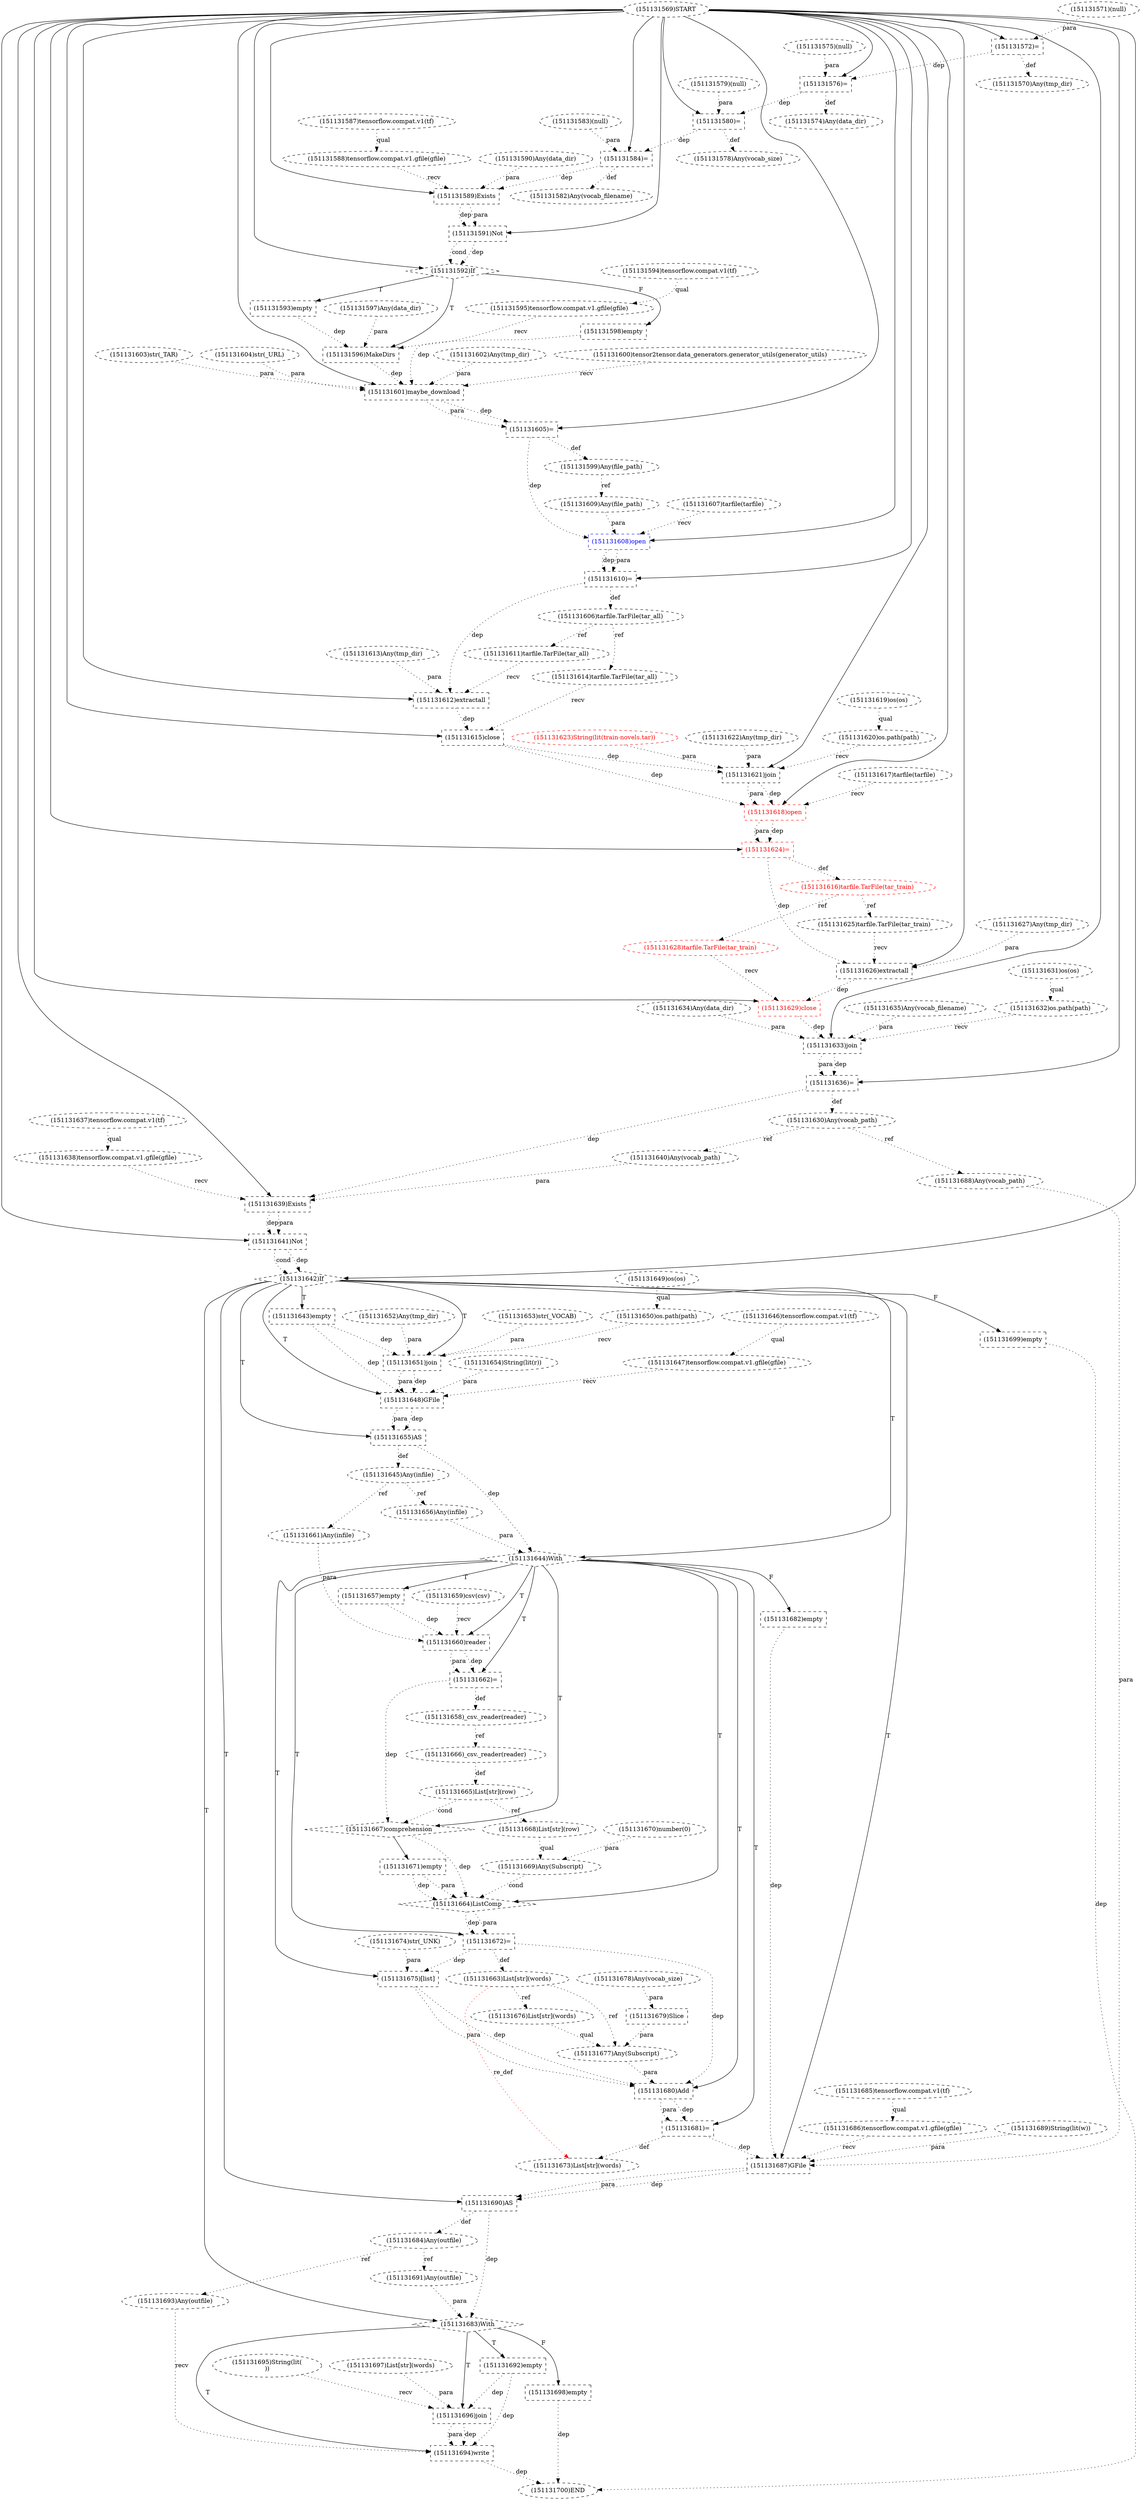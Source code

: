 digraph G {
1 [label="(151131672)=" shape=box style=dashed]
2 [label="(151131602)Any(tmp_dir)" shape=ellipse style=dashed]
3 [label="(151131610)=" shape=box style=dashed]
4 [label="(151131684)Any(outfile)" shape=ellipse style=dashed]
5 [label="(151131630)Any(vocab_path)" shape=ellipse style=dashed]
6 [label="(151131643)empty" shape=box style=dashed]
7 [label="(151131646)tensorflow.compat.v1(tf)" shape=ellipse style=dashed]
8 [label="(151131660)reader" shape=box style=dashed]
9 [label="(151131664)ListComp" shape=diamond style=dashed]
10 [label="(151131658)_csv._reader(reader)" shape=ellipse style=dashed]
11 [label="(151131647)tensorflow.compat.v1.gfile(gfile)" shape=ellipse style=dashed]
12 [label="(151131569)START" style=dashed]
13 [label="(151131620)os.path(path)" shape=ellipse style=dashed]
14 [label="(151131615)close" shape=box style=dashed]
15 [label="(151131651)join" shape=box style=dashed]
16 [label="(151131673)List[str](words)" shape=ellipse style=dashed]
17 [label="(151131629)close" shape=box style=dashed color=red fontcolor=red]
18 [label="(151131588)tensorflow.compat.v1.gfile(gfile)" shape=ellipse style=dashed]
19 [label="(151131668)List[str](row)" shape=ellipse style=dashed]
20 [label="(151131683)With" shape=diamond style=dashed]
21 [label="(151131642)If" shape=diamond style=dashed]
22 [label="(151131625)tarfile.TarFile(tar_train)" shape=ellipse style=dashed]
23 [label="(151131676)List[str](words)" shape=ellipse style=dashed]
24 [label="(151131608)open" shape=box style=dashed color=blue fontcolor=blue]
25 [label="(151131574)Any(data_dir)" shape=ellipse style=dashed]
26 [label="(151131592)If" shape=diamond style=dashed]
27 [label="(151131678)Any(vocab_size)" shape=ellipse style=dashed]
28 [label="(151131598)empty" shape=box style=dashed]
29 [label="(151131591)Not" shape=box style=dashed]
30 [label="(151131636)=" shape=box style=dashed]
31 [label="(151131681)=" shape=box style=dashed]
32 [label="(151131695)String(lit(
))" shape=ellipse style=dashed]
33 [label="(151131654)String(lit(r))" shape=ellipse style=dashed]
34 [label="(151131590)Any(data_dir)" shape=ellipse style=dashed]
35 [label="(151131691)Any(outfile)" shape=ellipse style=dashed]
36 [label="(151131631)os(os)" shape=ellipse style=dashed]
37 [label="(151131671)empty" shape=box style=dashed]
38 [label="(151131619)os(os)" shape=ellipse style=dashed]
39 [label="(151131600)tensor2tensor.data_generators.generator_utils(generator_utils)" shape=ellipse style=dashed]
40 [label="(151131687)GFile" shape=box style=dashed]
41 [label="(151131688)Any(vocab_path)" shape=ellipse style=dashed]
42 [label="(151131696)join" shape=box style=dashed]
43 [label="(151131578)Any(vocab_size)" shape=ellipse style=dashed]
44 [label="(151131587)tensorflow.compat.v1(tf)" shape=ellipse style=dashed]
45 [label="(151131645)Any(infile)" shape=ellipse style=dashed]
46 [label="(151131693)Any(outfile)" shape=ellipse style=dashed]
47 [label="(151131601)maybe_download" shape=box style=dashed]
48 [label="(151131686)tensorflow.compat.v1.gfile(gfile)" shape=ellipse style=dashed]
49 [label="(151131698)empty" shape=box style=dashed]
50 [label="(151131666)_csv._reader(reader)" shape=ellipse style=dashed]
51 [label="(151131571)(null)" shape=ellipse style=dashed]
52 [label="(151131682)empty" shape=box style=dashed]
53 [label="(151131669)Any(Subscript)" shape=ellipse style=dashed]
54 [label="(151131627)Any(tmp_dir)" shape=ellipse style=dashed]
55 [label="(151131576)=" shape=box style=dashed]
56 [label="(151131611)tarfile.TarFile(tar_all)" shape=ellipse style=dashed]
57 [label="(151131605)=" shape=box style=dashed]
58 [label="(151131628)tarfile.TarFile(tar_train)" shape=ellipse style=dashed color=red fontcolor=red]
59 [label="(151131663)List[str](words)" shape=ellipse style=dashed]
60 [label="(151131639)Exists" shape=box style=dashed]
61 [label="(151131617)tarfile(tarfile)" shape=ellipse style=dashed]
62 [label="(151131599)Any(file_path)" shape=ellipse style=dashed]
63 [label="(151131621)join" shape=box style=dashed]
64 [label="(151131597)Any(data_dir)" shape=ellipse style=dashed]
65 [label="(151131689)String(lit(w))" shape=ellipse style=dashed]
66 [label="(151131579)(null)" shape=ellipse style=dashed]
67 [label="(151131580)=" shape=box style=dashed]
68 [label="(151131697)List[str](words)" shape=ellipse style=dashed]
69 [label="(151131613)Any(tmp_dir)" shape=ellipse style=dashed]
70 [label="(151131661)Any(infile)" shape=ellipse style=dashed]
71 [label="(151131655)AS" shape=box style=dashed]
72 [label="(151131657)empty" shape=box style=dashed]
73 [label="(151131699)empty" shape=box style=dashed]
74 [label="(151131633)join" shape=box style=dashed]
75 [label="(151131638)tensorflow.compat.v1.gfile(gfile)" shape=ellipse style=dashed]
76 [label="(151131649)os(os)" shape=ellipse style=dashed]
77 [label="(151131583)(null)" shape=ellipse style=dashed]
78 [label="(151131637)tensorflow.compat.v1(tf)" shape=ellipse style=dashed]
79 [label="(151131665)List[str](row)" shape=ellipse style=dashed]
80 [label="(151131623)String(lit(train-novels.tar))" shape=ellipse style=dashed color=red fontcolor=red]
81 [label="(151131679)Slice" shape=box style=dashed]
82 [label="(151131607)tarfile(tarfile)" shape=ellipse style=dashed]
83 [label="(151131662)=" shape=box style=dashed]
84 [label="(151131667)comprehension" shape=diamond style=dashed]
85 [label="(151131570)Any(tmp_dir)" shape=ellipse style=dashed]
86 [label="(151131622)Any(tmp_dir)" shape=ellipse style=dashed]
87 [label="(151131700)END" style=dashed]
88 [label="(151131635)Any(vocab_filename)" shape=ellipse style=dashed]
89 [label="(151131609)Any(file_path)" shape=ellipse style=dashed]
90 [label="(151131680)Add" shape=box style=dashed]
91 [label="(151131616)tarfile.TarFile(tar_train)" shape=ellipse style=dashed color=red fontcolor=red]
92 [label="(151131632)os.path(path)" shape=ellipse style=dashed]
93 [label="(151131596)MakeDirs" shape=box style=dashed]
94 [label="(151131653)str(_VOCAB)" shape=ellipse style=dashed]
95 [label="(151131674)str(_UNK)" shape=ellipse style=dashed]
96 [label="(151131694)write" shape=box style=dashed]
97 [label="(151131575)(null)" shape=ellipse style=dashed]
98 [label="(151131582)Any(vocab_filename)" shape=ellipse style=dashed]
99 [label="(151131675)[list]" shape=box style=dashed]
100 [label="(151131690)AS" shape=box style=dashed]
101 [label="(151131614)tarfile.TarFile(tar_all)" shape=ellipse style=dashed]
102 [label="(151131640)Any(vocab_path)" shape=ellipse style=dashed]
103 [label="(151131624)=" shape=box style=dashed color=red fontcolor=red]
104 [label="(151131603)str(_TAR)" shape=ellipse style=dashed]
105 [label="(151131595)tensorflow.compat.v1.gfile(gfile)" shape=ellipse style=dashed]
106 [label="(151131685)tensorflow.compat.v1(tf)" shape=ellipse style=dashed]
107 [label="(151131572)=" shape=box style=dashed]
108 [label="(151131648)GFile" shape=box style=dashed]
109 [label="(151131692)empty" shape=box style=dashed]
110 [label="(151131594)tensorflow.compat.v1(tf)" shape=ellipse style=dashed]
111 [label="(151131634)Any(data_dir)" shape=ellipse style=dashed]
112 [label="(151131641)Not" shape=box style=dashed]
113 [label="(151131659)csv(csv)" shape=ellipse style=dashed]
114 [label="(151131589)Exists" shape=box style=dashed]
115 [label="(151131584)=" shape=box style=dashed]
116 [label="(151131604)str(_URL)" shape=ellipse style=dashed]
117 [label="(151131670)number(0)" shape=ellipse style=dashed]
118 [label="(151131618)open" shape=box style=dashed color=red fontcolor=red]
119 [label="(151131612)extractall" shape=box style=dashed]
120 [label="(151131677)Any(Subscript)" shape=ellipse style=dashed]
121 [label="(151131644)With" shape=diamond style=dashed]
122 [label="(151131626)extractall" shape=box style=dashed]
123 [label="(151131606)tarfile.TarFile(tar_all)" shape=ellipse style=dashed]
124 [label="(151131650)os.path(path)" shape=ellipse style=dashed]
125 [label="(151131656)Any(infile)" shape=ellipse style=dashed]
126 [label="(151131593)empty" shape=box style=dashed]
127 [label="(151131652)Any(tmp_dir)" shape=ellipse style=dashed]
121 -> 1 [label="T"];
9 -> 1 [label="dep" style=dotted];
9 -> 1 [label="para" style=dotted];
12 -> 3 [label="" style=solid];
24 -> 3 [label="dep" style=dotted];
24 -> 3 [label="para" style=dotted];
100 -> 4 [label="def" style=dotted];
30 -> 5 [label="def" style=dotted];
21 -> 6 [label="T"];
121 -> 8 [label="T"];
113 -> 8 [label="recv" style=dotted];
70 -> 8 [label="para" style=dotted];
72 -> 8 [label="dep" style=dotted];
121 -> 9 [label="T"];
53 -> 9 [label="cond" style=dotted];
84 -> 9 [label="dep" style=dotted];
37 -> 9 [label="dep" style=dotted];
37 -> 9 [label="para" style=dotted];
83 -> 10 [label="def" style=dotted];
7 -> 11 [label="qual" style=dotted];
38 -> 13 [label="qual" style=dotted];
12 -> 14 [label="" style=solid];
101 -> 14 [label="recv" style=dotted];
119 -> 14 [label="dep" style=dotted];
21 -> 15 [label="T"];
124 -> 15 [label="recv" style=dotted];
127 -> 15 [label="para" style=dotted];
94 -> 15 [label="para" style=dotted];
6 -> 15 [label="dep" style=dotted];
31 -> 16 [label="def" style=dotted];
59 -> 16 [label="re_def" style=dotted color=red];
12 -> 17 [label="" style=solid];
58 -> 17 [label="recv" style=dotted];
122 -> 17 [label="dep" style=dotted];
44 -> 18 [label="qual" style=dotted];
79 -> 19 [label="ref" style=dotted];
21 -> 20 [label="T"];
100 -> 20 [label="dep" style=dotted];
35 -> 20 [label="para" style=dotted];
12 -> 21 [label="" style=solid];
112 -> 21 [label="dep" style=dotted];
112 -> 21 [label="cond" style=dotted];
91 -> 22 [label="ref" style=dotted];
59 -> 23 [label="ref" style=dotted];
12 -> 24 [label="" style=solid];
82 -> 24 [label="recv" style=dotted];
89 -> 24 [label="para" style=dotted];
57 -> 24 [label="dep" style=dotted];
55 -> 25 [label="def" style=dotted];
12 -> 26 [label="" style=solid];
29 -> 26 [label="dep" style=dotted];
29 -> 26 [label="cond" style=dotted];
26 -> 28 [label="F"];
12 -> 29 [label="" style=solid];
114 -> 29 [label="dep" style=dotted];
114 -> 29 [label="para" style=dotted];
12 -> 30 [label="" style=solid];
74 -> 30 [label="dep" style=dotted];
74 -> 30 [label="para" style=dotted];
121 -> 31 [label="T"];
90 -> 31 [label="dep" style=dotted];
90 -> 31 [label="para" style=dotted];
4 -> 35 [label="ref" style=dotted];
84 -> 37 [label="" style=solid];
21 -> 40 [label="T"];
48 -> 40 [label="recv" style=dotted];
41 -> 40 [label="para" style=dotted];
65 -> 40 [label="para" style=dotted];
52 -> 40 [label="dep" style=dotted];
31 -> 40 [label="dep" style=dotted];
5 -> 41 [label="ref" style=dotted];
20 -> 42 [label="T"];
32 -> 42 [label="recv" style=dotted];
68 -> 42 [label="para" style=dotted];
109 -> 42 [label="dep" style=dotted];
67 -> 43 [label="def" style=dotted];
71 -> 45 [label="def" style=dotted];
4 -> 46 [label="ref" style=dotted];
12 -> 47 [label="" style=solid];
39 -> 47 [label="recv" style=dotted];
2 -> 47 [label="para" style=dotted];
104 -> 47 [label="para" style=dotted];
116 -> 47 [label="para" style=dotted];
28 -> 47 [label="dep" style=dotted];
93 -> 47 [label="dep" style=dotted];
106 -> 48 [label="qual" style=dotted];
20 -> 49 [label="F"];
10 -> 50 [label="ref" style=dotted];
121 -> 52 [label="F"];
19 -> 53 [label="qual" style=dotted];
117 -> 53 [label="para" style=dotted];
12 -> 55 [label="" style=solid];
97 -> 55 [label="para" style=dotted];
107 -> 55 [label="dep" style=dotted];
123 -> 56 [label="ref" style=dotted];
12 -> 57 [label="" style=solid];
47 -> 57 [label="dep" style=dotted];
47 -> 57 [label="para" style=dotted];
91 -> 58 [label="ref" style=dotted];
1 -> 59 [label="def" style=dotted];
12 -> 60 [label="" style=solid];
75 -> 60 [label="recv" style=dotted];
102 -> 60 [label="para" style=dotted];
30 -> 60 [label="dep" style=dotted];
57 -> 62 [label="def" style=dotted];
12 -> 63 [label="" style=solid];
13 -> 63 [label="recv" style=dotted];
86 -> 63 [label="para" style=dotted];
80 -> 63 [label="para" style=dotted];
14 -> 63 [label="dep" style=dotted];
12 -> 67 [label="" style=solid];
66 -> 67 [label="para" style=dotted];
55 -> 67 [label="dep" style=dotted];
45 -> 70 [label="ref" style=dotted];
21 -> 71 [label="T"];
108 -> 71 [label="dep" style=dotted];
108 -> 71 [label="para" style=dotted];
121 -> 72 [label="T"];
21 -> 73 [label="F"];
12 -> 74 [label="" style=solid];
92 -> 74 [label="recv" style=dotted];
111 -> 74 [label="para" style=dotted];
88 -> 74 [label="para" style=dotted];
17 -> 74 [label="dep" style=dotted];
78 -> 75 [label="qual" style=dotted];
50 -> 79 [label="def" style=dotted];
27 -> 81 [label="para" style=dotted];
121 -> 83 [label="T"];
8 -> 83 [label="dep" style=dotted];
8 -> 83 [label="para" style=dotted];
121 -> 84 [label="T"];
79 -> 84 [label="cond" style=dotted];
83 -> 84 [label="dep" style=dotted];
107 -> 85 [label="def" style=dotted];
96 -> 87 [label="dep" style=dotted];
73 -> 87 [label="dep" style=dotted];
49 -> 87 [label="dep" style=dotted];
62 -> 89 [label="ref" style=dotted];
121 -> 90 [label="T"];
99 -> 90 [label="dep" style=dotted];
99 -> 90 [label="para" style=dotted];
120 -> 90 [label="para" style=dotted];
1 -> 90 [label="dep" style=dotted];
103 -> 91 [label="def" style=dotted];
36 -> 92 [label="qual" style=dotted];
26 -> 93 [label="T"];
105 -> 93 [label="recv" style=dotted];
64 -> 93 [label="para" style=dotted];
126 -> 93 [label="dep" style=dotted];
20 -> 96 [label="T"];
46 -> 96 [label="recv" style=dotted];
42 -> 96 [label="dep" style=dotted];
42 -> 96 [label="para" style=dotted];
109 -> 96 [label="dep" style=dotted];
115 -> 98 [label="def" style=dotted];
121 -> 99 [label="T"];
95 -> 99 [label="para" style=dotted];
1 -> 99 [label="dep" style=dotted];
21 -> 100 [label="T"];
40 -> 100 [label="dep" style=dotted];
40 -> 100 [label="para" style=dotted];
123 -> 101 [label="ref" style=dotted];
5 -> 102 [label="ref" style=dotted];
12 -> 103 [label="" style=solid];
118 -> 103 [label="dep" style=dotted];
118 -> 103 [label="para" style=dotted];
110 -> 105 [label="qual" style=dotted];
12 -> 107 [label="" style=solid];
51 -> 107 [label="para" style=dotted];
21 -> 108 [label="T"];
11 -> 108 [label="recv" style=dotted];
15 -> 108 [label="dep" style=dotted];
15 -> 108 [label="para" style=dotted];
33 -> 108 [label="para" style=dotted];
6 -> 108 [label="dep" style=dotted];
20 -> 109 [label="T"];
12 -> 112 [label="" style=solid];
60 -> 112 [label="dep" style=dotted];
60 -> 112 [label="para" style=dotted];
12 -> 114 [label="" style=solid];
18 -> 114 [label="recv" style=dotted];
34 -> 114 [label="para" style=dotted];
115 -> 114 [label="dep" style=dotted];
12 -> 115 [label="" style=solid];
77 -> 115 [label="para" style=dotted];
67 -> 115 [label="dep" style=dotted];
12 -> 118 [label="" style=solid];
61 -> 118 [label="recv" style=dotted];
63 -> 118 [label="dep" style=dotted];
63 -> 118 [label="para" style=dotted];
14 -> 118 [label="dep" style=dotted];
12 -> 119 [label="" style=solid];
56 -> 119 [label="recv" style=dotted];
69 -> 119 [label="para" style=dotted];
3 -> 119 [label="dep" style=dotted];
23 -> 120 [label="qual" style=dotted];
81 -> 120 [label="para" style=dotted];
59 -> 120 [label="ref" style=dotted];
21 -> 121 [label="T"];
71 -> 121 [label="dep" style=dotted];
125 -> 121 [label="para" style=dotted];
12 -> 122 [label="" style=solid];
22 -> 122 [label="recv" style=dotted];
54 -> 122 [label="para" style=dotted];
103 -> 122 [label="dep" style=dotted];
3 -> 123 [label="def" style=dotted];
76 -> 124 [label="qual" style=dotted];
45 -> 125 [label="ref" style=dotted];
26 -> 126 [label="T"];
}